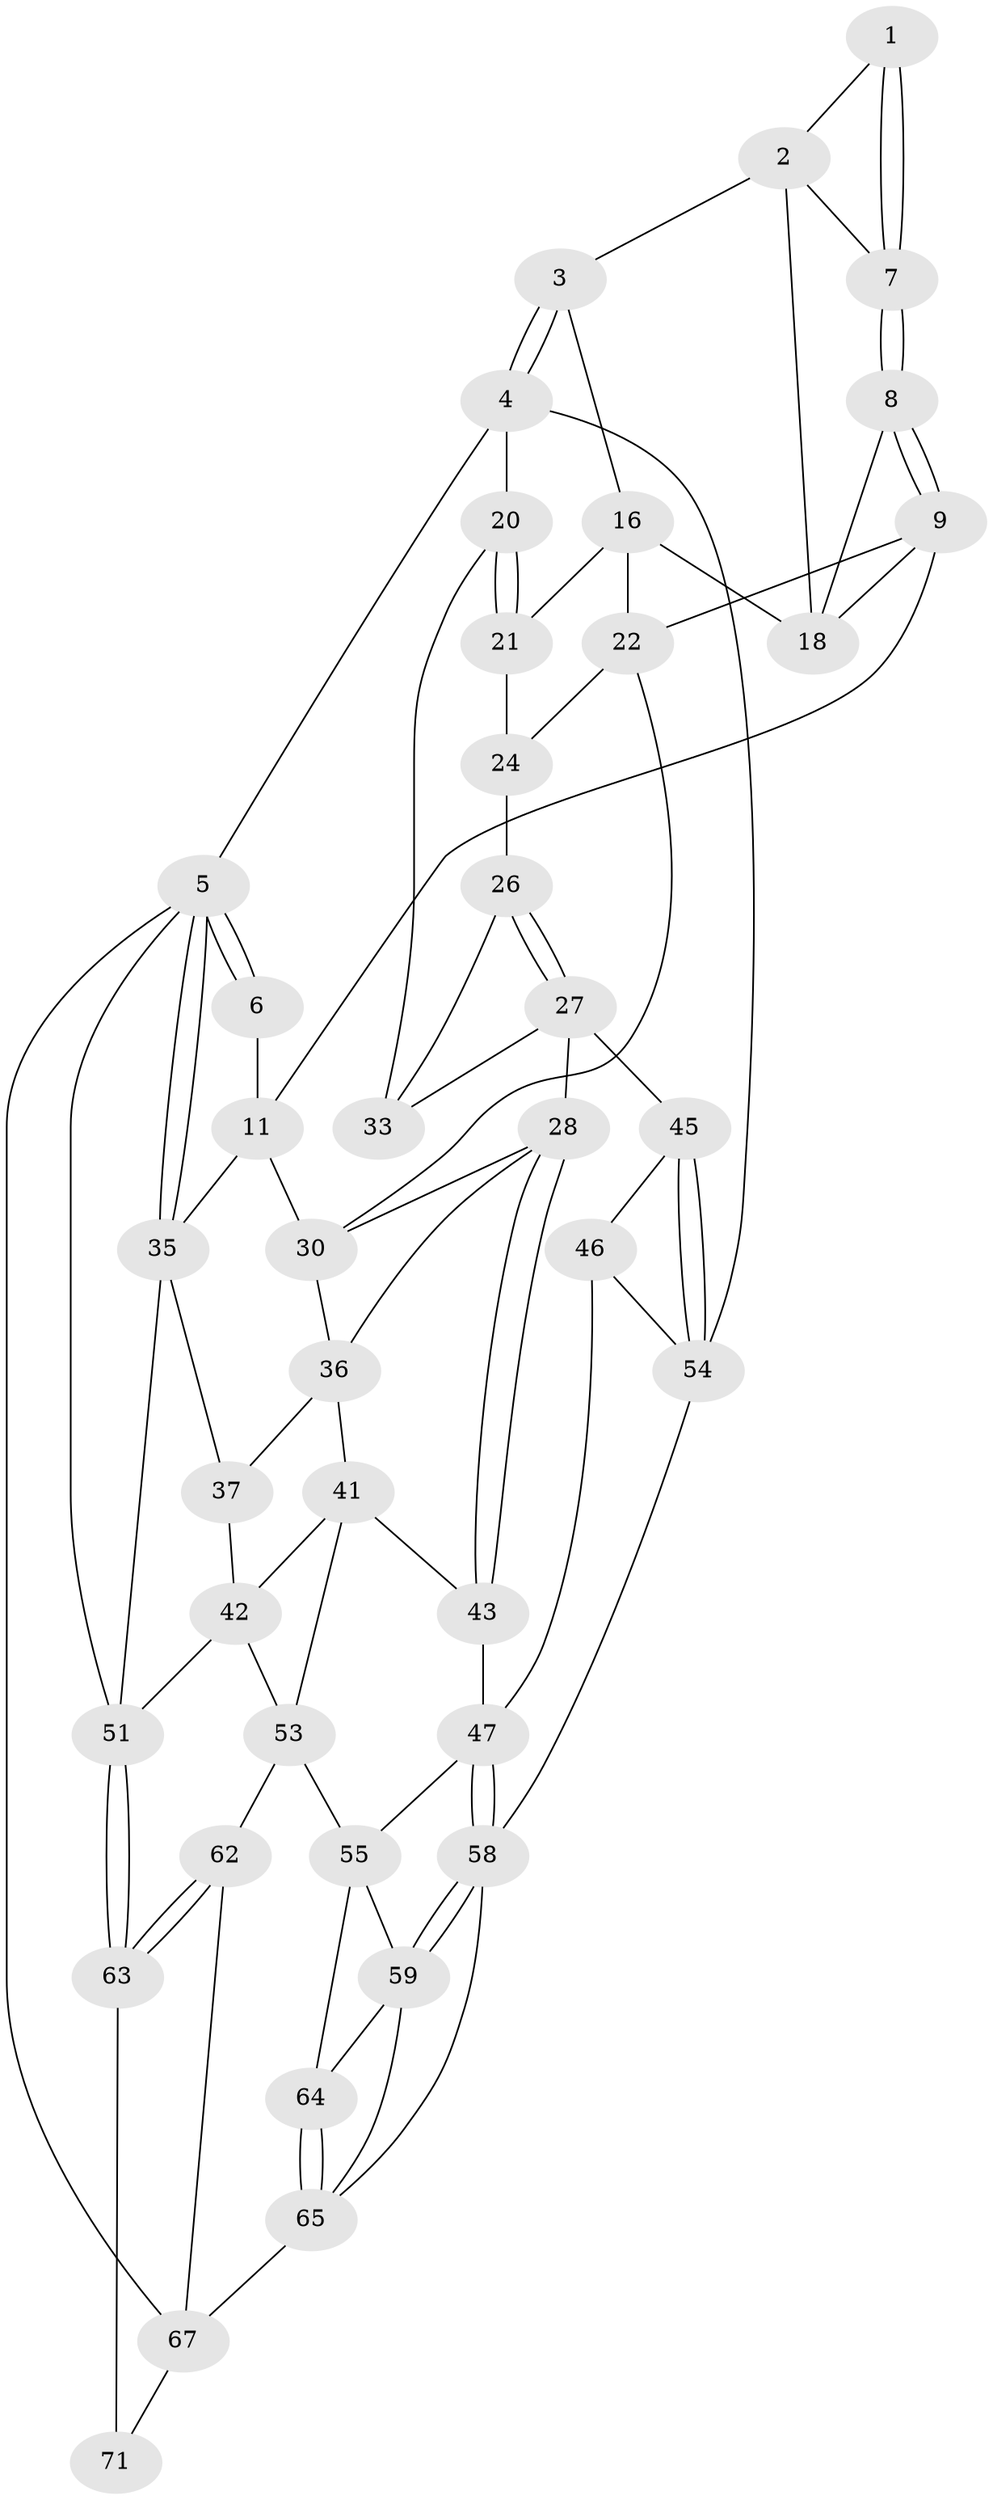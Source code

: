 // original degree distribution, {3: 0.041666666666666664, 4: 0.25, 5: 0.4583333333333333, 6: 0.25}
// Generated by graph-tools (version 1.1) at 2025/42/03/06/25 10:42:34]
// undirected, 42 vertices, 89 edges
graph export_dot {
graph [start="1"]
  node [color=gray90,style=filled];
  1 [pos="+0.27760757339859604+0"];
  2 [pos="+0.6232412263429808+0",super="+13"];
  3 [pos="+1+0"];
  4 [pos="+1+0",super="+49"];
  5 [pos="+0+0",super="+72"];
  6 [pos="+0.22135897907244811+0"];
  7 [pos="+0.28085966320647837+0",super="+14"];
  8 [pos="+0.25733950627261876+0.14261477533281372",super="+15"];
  9 [pos="+0.2540073047735638+0.15748725845218356",super="+10"];
  11 [pos="+0.03771553604200821+0.3107676546418774",super="+12"];
  16 [pos="+0.7095440723444923+0.19464315383300532",super="+17"];
  18 [pos="+0.5598549508008769+0.2345954659620156",super="+19"];
  20 [pos="+1+0",super="+32"];
  21 [pos="+0.8905296792068014+0.2452504668638527"];
  22 [pos="+0.5618945929862257+0.24634961519867415",super="+23"];
  24 [pos="+0.8661081433735414+0.34217053412446097",super="+25"];
  26 [pos="+0.6983715796815292+0.43551409028943383",super="+31"];
  27 [pos="+0.6110518348991891+0.6313986898025011",super="+39"];
  28 [pos="+0.5254587927876709+0.6467733279527479",super="+29"];
  30 [pos="+0.4233666998811051+0.5445664491415019",super="+34"];
  33 [pos="+0.9898396656937395+0.6066002878172652"];
  35 [pos="+0+0.2808537749591202",super="+38"];
  36 [pos="+0.11888579435770157+0.6274902518108041",super="+40"];
  37 [pos="+0.07800671011881558+0.6496370530431892"];
  41 [pos="+0.23043987918967618+0.7059510169792539",super="+44"];
  42 [pos="+0.10838695785138082+0.8031945439428368",super="+50"];
  43 [pos="+0.520923075171809+0.6714743889388278"];
  45 [pos="+0.796087206569848+0.8198006423702244"];
  46 [pos="+0.6944246047456917+0.8708432183884933"];
  47 [pos="+0.6189806289319965+0.8746669939515294",super="+48"];
  51 [pos="+0+0.9478635558742645",super="+52"];
  53 [pos="+0.2744328123006782+0.8361534212005387",super="+57"];
  54 [pos="+1+1",super="+61"];
  55 [pos="+0.4673537314987865+0.8423574194084432",super="+56"];
  58 [pos="+0.580575845311835+1",super="+70"];
  59 [pos="+0.48135179127864286+0.9115222754352523",super="+60"];
  62 [pos="+0.2626966991214623+0.8882443482304514",super="+69"];
  63 [pos="+0.11129617760766508+0.9351765618893488"];
  64 [pos="+0.38333973003271626+0.9849170502473695"];
  65 [pos="+0.38549067831025874+0.9990761639728382",super="+66"];
  67 [pos="+0.3191062436590943+1",super="+68"];
  71 [pos="+0.18554561821937984+0.9594207739036202"];
  1 -- 2;
  1 -- 7;
  1 -- 7;
  2 -- 3;
  2 -- 18;
  2 -- 7;
  3 -- 4;
  3 -- 4;
  3 -- 16;
  4 -- 5 [weight=2];
  4 -- 20 [weight=2];
  4 -- 54;
  5 -- 6;
  5 -- 6;
  5 -- 35;
  5 -- 35;
  5 -- 67;
  5 -- 51;
  6 -- 11;
  7 -- 8 [weight=2];
  7 -- 8;
  8 -- 9;
  8 -- 9;
  8 -- 18;
  9 -- 11;
  9 -- 18;
  9 -- 22;
  11 -- 35;
  11 -- 30;
  16 -- 21;
  16 -- 18;
  16 -- 22;
  20 -- 21;
  20 -- 21;
  20 -- 33;
  21 -- 24;
  22 -- 30;
  22 -- 24;
  24 -- 26 [weight=2];
  26 -- 27;
  26 -- 27;
  26 -- 33;
  27 -- 28;
  27 -- 33;
  27 -- 45;
  28 -- 43;
  28 -- 43;
  28 -- 36;
  28 -- 30;
  30 -- 36;
  35 -- 51;
  35 -- 37;
  36 -- 37;
  36 -- 41;
  37 -- 42;
  41 -- 42;
  41 -- 43;
  41 -- 53;
  42 -- 51;
  42 -- 53;
  43 -- 47;
  45 -- 46;
  45 -- 54;
  45 -- 54;
  46 -- 47;
  46 -- 54;
  47 -- 58;
  47 -- 58;
  47 -- 55;
  51 -- 63;
  51 -- 63;
  53 -- 62;
  53 -- 55;
  54 -- 58;
  55 -- 64;
  55 -- 59;
  58 -- 59;
  58 -- 59;
  58 -- 65;
  59 -- 65;
  59 -- 64;
  62 -- 63;
  62 -- 63;
  62 -- 67;
  63 -- 71;
  64 -- 65;
  64 -- 65;
  65 -- 67;
  67 -- 71;
}
